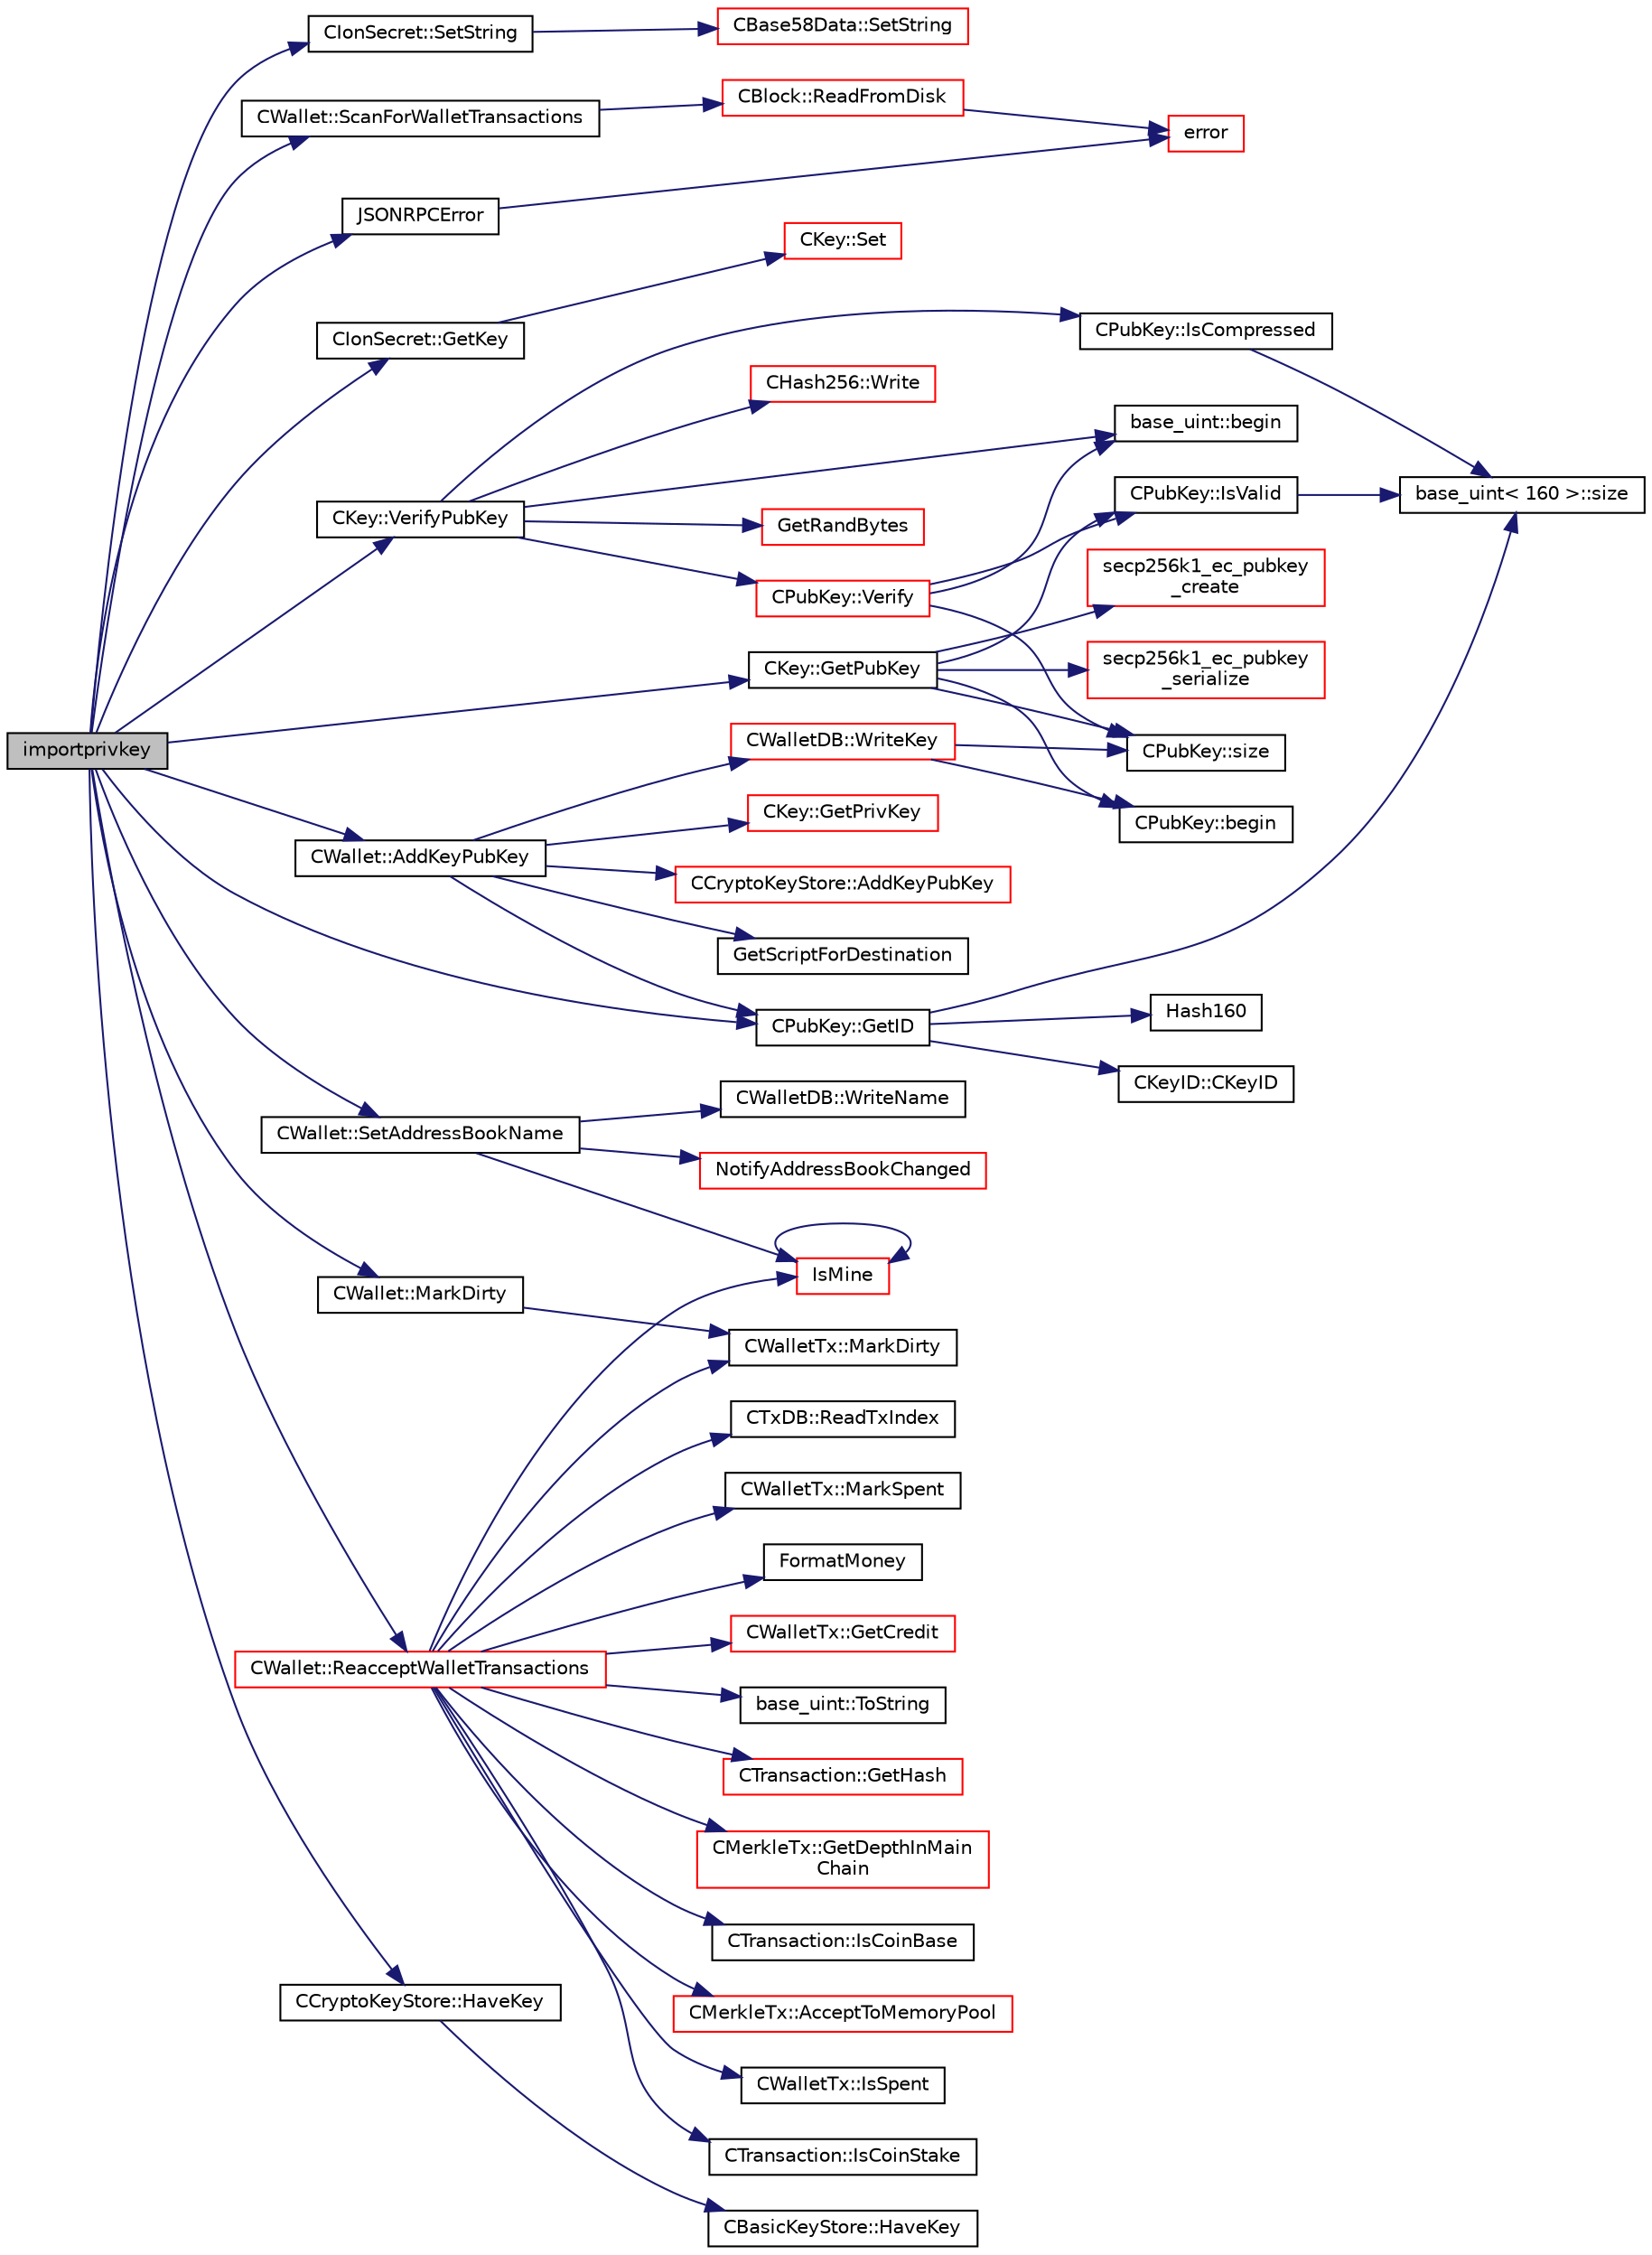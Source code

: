 digraph "importprivkey"
{
  edge [fontname="Helvetica",fontsize="10",labelfontname="Helvetica",labelfontsize="10"];
  node [fontname="Helvetica",fontsize="10",shape=record];
  rankdir="LR";
  Node307 [label="importprivkey",height=0.2,width=0.4,color="black", fillcolor="grey75", style="filled", fontcolor="black"];
  Node307 -> Node308 [color="midnightblue",fontsize="10",style="solid",fontname="Helvetica"];
  Node308 [label="CIonSecret::SetString",height=0.2,width=0.4,color="black", fillcolor="white", style="filled",URL="$d3/d88/class_c_ion_secret.html#a0b279b6a41b2992fae7d3f70f7977f1c"];
  Node308 -> Node309 [color="midnightblue",fontsize="10",style="solid",fontname="Helvetica"];
  Node309 [label="CBase58Data::SetString",height=0.2,width=0.4,color="red", fillcolor="white", style="filled",URL="$d2/d08/class_c_base58_data.html#a250fa3bc97d03c7d87de5485c8b49b57"];
  Node307 -> Node318 [color="midnightblue",fontsize="10",style="solid",fontname="Helvetica"];
  Node318 [label="JSONRPCError",height=0.2,width=0.4,color="black", fillcolor="white", style="filled",URL="$d2/d30/rpcprotocol_8cpp.html#a17b1bb111ab339efc951929834766039"];
  Node318 -> Node319 [color="midnightblue",fontsize="10",style="solid",fontname="Helvetica"];
  Node319 [label="error",height=0.2,width=0.4,color="red", fillcolor="white", style="filled",URL="$d8/d3c/util_8h.html#af8985880cf4ef26df0a5aa2ffcb76662"];
  Node307 -> Node329 [color="midnightblue",fontsize="10",style="solid",fontname="Helvetica"];
  Node329 [label="CIonSecret::GetKey",height=0.2,width=0.4,color="black", fillcolor="white", style="filled",URL="$d3/d88/class_c_ion_secret.html#a5220650629f8d852bd6cffeec00df235"];
  Node329 -> Node330 [color="midnightblue",fontsize="10",style="solid",fontname="Helvetica"];
  Node330 [label="CKey::Set",height=0.2,width=0.4,color="red", fillcolor="white", style="filled",URL="$d2/d63/class_c_key.html#aaa13d5f08456bba094210c5eeabf64c8"];
  Node307 -> Node336 [color="midnightblue",fontsize="10",style="solid",fontname="Helvetica"];
  Node336 [label="CKey::GetPubKey",height=0.2,width=0.4,color="black", fillcolor="white", style="filled",URL="$d2/d63/class_c_key.html#aa1085c59603a62db6ec776300f250337"];
  Node336 -> Node337 [color="midnightblue",fontsize="10",style="solid",fontname="Helvetica"];
  Node337 [label="secp256k1_ec_pubkey\l_create",height=0.2,width=0.4,color="red", fillcolor="white", style="filled",URL="$d7/dd3/secp256k1_8h.html#a7438071aa8a6dc4697abe4f4659f2161",tooltip="Compute the public key for a secret key. "];
  Node336 -> Node346 [color="midnightblue",fontsize="10",style="solid",fontname="Helvetica"];
  Node346 [label="secp256k1_ec_pubkey\l_serialize",height=0.2,width=0.4,color="red", fillcolor="white", style="filled",URL="$d7/dd3/secp256k1_8h.html#a34977bf00322e510e881160c421836d7",tooltip="Serialize a pubkey object into a serialized byte sequence. "];
  Node336 -> Node353 [color="midnightblue",fontsize="10",style="solid",fontname="Helvetica"];
  Node353 [label="CPubKey::begin",height=0.2,width=0.4,color="black", fillcolor="white", style="filled",URL="$da/d4e/class_c_pub_key.html#a859ab9909d68092d6d4fc739237ab358"];
  Node336 -> Node354 [color="midnightblue",fontsize="10",style="solid",fontname="Helvetica"];
  Node354 [label="CPubKey::size",height=0.2,width=0.4,color="black", fillcolor="white", style="filled",URL="$da/d4e/class_c_pub_key.html#a6bb28fcf0a5f799c69f5b7269363b309"];
  Node336 -> Node355 [color="midnightblue",fontsize="10",style="solid",fontname="Helvetica"];
  Node355 [label="CPubKey::IsValid",height=0.2,width=0.4,color="black", fillcolor="white", style="filled",URL="$da/d4e/class_c_pub_key.html#a4fa94293cf8577fd039b9a133f6c7f30"];
  Node355 -> Node356 [color="midnightblue",fontsize="10",style="solid",fontname="Helvetica"];
  Node356 [label="base_uint\< 160 \>::size",height=0.2,width=0.4,color="black", fillcolor="white", style="filled",URL="$da/df7/classbase__uint.html#a1f49b034e686269601ea89b0319b8004"];
  Node307 -> Node357 [color="midnightblue",fontsize="10",style="solid",fontname="Helvetica"];
  Node357 [label="CKey::VerifyPubKey",height=0.2,width=0.4,color="black", fillcolor="white", style="filled",URL="$d2/d63/class_c_key.html#ac53425b8d0f89067bce781c485101b20",tooltip="Verify thoroughly whether a private key and a public key match. "];
  Node357 -> Node358 [color="midnightblue",fontsize="10",style="solid",fontname="Helvetica"];
  Node358 [label="CPubKey::IsCompressed",height=0.2,width=0.4,color="black", fillcolor="white", style="filled",URL="$da/d4e/class_c_pub_key.html#a25f8b70340ad20ddab0f80ec4cee9396"];
  Node358 -> Node356 [color="midnightblue",fontsize="10",style="solid",fontname="Helvetica"];
  Node357 -> Node359 [color="midnightblue",fontsize="10",style="solid",fontname="Helvetica"];
  Node359 [label="GetRandBytes",height=0.2,width=0.4,color="red", fillcolor="white", style="filled",URL="$df/d2d/util_8cpp.html#acf52c2aa8213c7b15e26594a2264ed8a"];
  Node357 -> Node362 [color="midnightblue",fontsize="10",style="solid",fontname="Helvetica"];
  Node362 [label="CHash256::Write",height=0.2,width=0.4,color="red", fillcolor="white", style="filled",URL="$d4/dec/class_c_hash256.html#a9cc25033c6435cb28e2e8e377c949a7a"];
  Node357 -> Node364 [color="midnightblue",fontsize="10",style="solid",fontname="Helvetica"];
  Node364 [label="base_uint::begin",height=0.2,width=0.4,color="black", fillcolor="white", style="filled",URL="$da/df7/classbase__uint.html#aaa32054bf4e8fbb31d54a75f6065174d"];
  Node357 -> Node365 [color="midnightblue",fontsize="10",style="solid",fontname="Helvetica"];
  Node365 [label="CPubKey::Verify",height=0.2,width=0.4,color="red", fillcolor="white", style="filled",URL="$da/d4e/class_c_pub_key.html#a5b3fef213b227394ca9d0a1e3baa957e"];
  Node365 -> Node355 [color="midnightblue",fontsize="10",style="solid",fontname="Helvetica"];
  Node365 -> Node354 [color="midnightblue",fontsize="10",style="solid",fontname="Helvetica"];
  Node365 -> Node364 [color="midnightblue",fontsize="10",style="solid",fontname="Helvetica"];
  Node307 -> Node380 [color="midnightblue",fontsize="10",style="solid",fontname="Helvetica"];
  Node380 [label="CPubKey::GetID",height=0.2,width=0.4,color="black", fillcolor="white", style="filled",URL="$da/d4e/class_c_pub_key.html#a2675f7e6f72eff68e7a5227289feb021"];
  Node380 -> Node381 [color="midnightblue",fontsize="10",style="solid",fontname="Helvetica"];
  Node381 [label="CKeyID::CKeyID",height=0.2,width=0.4,color="black", fillcolor="white", style="filled",URL="$dd/d88/class_c_key_i_d.html#a01dbd3c37820a2ffe89d106c6a7cf53d"];
  Node380 -> Node382 [color="midnightblue",fontsize="10",style="solid",fontname="Helvetica"];
  Node382 [label="Hash160",height=0.2,width=0.4,color="black", fillcolor="white", style="filled",URL="$db/dfb/hash_8h.html#a4490f70ddae16e9e48460a0416a48a6b"];
  Node380 -> Node356 [color="midnightblue",fontsize="10",style="solid",fontname="Helvetica"];
  Node307 -> Node383 [color="midnightblue",fontsize="10",style="solid",fontname="Helvetica"];
  Node383 [label="CWallet::MarkDirty",height=0.2,width=0.4,color="black", fillcolor="white", style="filled",URL="$d2/de5/class_c_wallet.html#a26fd9a9f48230daf346500d2afb6115e"];
  Node383 -> Node384 [color="midnightblue",fontsize="10",style="solid",fontname="Helvetica"];
  Node384 [label="CWalletTx::MarkDirty",height=0.2,width=0.4,color="black", fillcolor="white", style="filled",URL="$d6/d53/class_c_wallet_tx.html#ac8a376bcb955e437489504dc596b43cf"];
  Node307 -> Node385 [color="midnightblue",fontsize="10",style="solid",fontname="Helvetica"];
  Node385 [label="CWallet::SetAddressBookName",height=0.2,width=0.4,color="black", fillcolor="white", style="filled",URL="$d2/de5/class_c_wallet.html#a95d2dd3693db562aa11afbecf33e1276"];
  Node385 -> Node386 [color="midnightblue",fontsize="10",style="solid",fontname="Helvetica"];
  Node386 [label="NotifyAddressBookChanged",height=0.2,width=0.4,color="red", fillcolor="white", style="filled",URL="$d8/d9b/walletmodel_8cpp.html#ab4e3d5ba1daba2e9a4cdd0d20bf25833"];
  Node385 -> Node391 [color="midnightblue",fontsize="10",style="solid",fontname="Helvetica"];
  Node391 [label="IsMine",height=0.2,width=0.4,color="red", fillcolor="white", style="filled",URL="$dd/d0f/script_8cpp.html#adc59cf67d903c1ba1ef225561b85bfce"];
  Node391 -> Node391 [color="midnightblue",fontsize="10",style="solid",fontname="Helvetica"];
  Node385 -> Node393 [color="midnightblue",fontsize="10",style="solid",fontname="Helvetica"];
  Node393 [label="CWalletDB::WriteName",height=0.2,width=0.4,color="black", fillcolor="white", style="filled",URL="$d4/d90/class_c_wallet_d_b.html#ad1b3bce77e9dd6ddd8c668a469c38f0a"];
  Node307 -> Node394 [color="midnightblue",fontsize="10",style="solid",fontname="Helvetica"];
  Node394 [label="CCryptoKeyStore::HaveKey",height=0.2,width=0.4,color="black", fillcolor="white", style="filled",URL="$db/dad/class_c_crypto_key_store.html#a6c115cf1fc4129b43c8846b3d51d8ff5"];
  Node394 -> Node395 [color="midnightblue",fontsize="10",style="solid",fontname="Helvetica"];
  Node395 [label="CBasicKeyStore::HaveKey",height=0.2,width=0.4,color="black", fillcolor="white", style="filled",URL="$db/db1/class_c_basic_key_store.html#afc99762e3e58f93e198d85ecfdf5804a"];
  Node307 -> Node396 [color="midnightblue",fontsize="10",style="solid",fontname="Helvetica"];
  Node396 [label="CWallet::AddKeyPubKey",height=0.2,width=0.4,color="black", fillcolor="white", style="filled",URL="$d2/de5/class_c_wallet.html#a3240da36cd717146296969227a3e0bd5"];
  Node396 -> Node397 [color="midnightblue",fontsize="10",style="solid",fontname="Helvetica"];
  Node397 [label="CCryptoKeyStore::AddKeyPubKey",height=0.2,width=0.4,color="red", fillcolor="white", style="filled",URL="$db/dad/class_c_crypto_key_store.html#a340109b8673267676a34664a76ed3274"];
  Node396 -> Node406 [color="midnightblue",fontsize="10",style="solid",fontname="Helvetica"];
  Node406 [label="GetScriptForDestination",height=0.2,width=0.4,color="black", fillcolor="white", style="filled",URL="$dd/d0f/script_8cpp.html#ae40f28d3b46c21033f6ee1f1200d0321"];
  Node396 -> Node380 [color="midnightblue",fontsize="10",style="solid",fontname="Helvetica"];
  Node396 -> Node407 [color="midnightblue",fontsize="10",style="solid",fontname="Helvetica"];
  Node407 [label="CWalletDB::WriteKey",height=0.2,width=0.4,color="red", fillcolor="white", style="filled",URL="$d4/d90/class_c_wallet_d_b.html#a7ebef5e0c7f604aa2159ba96d527e3a2"];
  Node407 -> Node354 [color="midnightblue",fontsize="10",style="solid",fontname="Helvetica"];
  Node407 -> Node353 [color="midnightblue",fontsize="10",style="solid",fontname="Helvetica"];
  Node396 -> Node409 [color="midnightblue",fontsize="10",style="solid",fontname="Helvetica"];
  Node409 [label="CKey::GetPrivKey",height=0.2,width=0.4,color="red", fillcolor="white", style="filled",URL="$d2/d63/class_c_key.html#a91b6ecf71cc16e0b05ce79ec9276e729"];
  Node307 -> Node411 [color="midnightblue",fontsize="10",style="solid",fontname="Helvetica"];
  Node411 [label="CWallet::ScanForWalletTransactions",height=0.2,width=0.4,color="black", fillcolor="white", style="filled",URL="$d2/de5/class_c_wallet.html#a979a17e80e4897ed1f4ae9a4be7c493c"];
  Node411 -> Node412 [color="midnightblue",fontsize="10",style="solid",fontname="Helvetica"];
  Node412 [label="CBlock::ReadFromDisk",height=0.2,width=0.4,color="red", fillcolor="white", style="filled",URL="$d3/d51/class_c_block.html#a77a1b1e9902e1e557d762f5a5f325cd8"];
  Node412 -> Node319 [color="midnightblue",fontsize="10",style="solid",fontname="Helvetica"];
  Node307 -> Node418 [color="midnightblue",fontsize="10",style="solid",fontname="Helvetica"];
  Node418 [label="CWallet::ReacceptWalletTransactions",height=0.2,width=0.4,color="red", fillcolor="white", style="filled",URL="$d2/de5/class_c_wallet.html#a796c23450c8482e10e0c75ae5c1fa8ed"];
  Node418 -> Node419 [color="midnightblue",fontsize="10",style="solid",fontname="Helvetica"];
  Node419 [label="CTransaction::GetHash",height=0.2,width=0.4,color="red", fillcolor="white", style="filled",URL="$df/d43/class_c_transaction.html#a0b46d80e82ca324e82c2ce3fc1492bfa"];
  Node418 -> Node422 [color="midnightblue",fontsize="10",style="solid",fontname="Helvetica"];
  Node422 [label="CMerkleTx::GetDepthInMain\lChain",height=0.2,width=0.4,color="red", fillcolor="white", style="filled",URL="$d1/dff/class_c_merkle_tx.html#a887a9f1a0b7fc64b43e42cec76b38ef9"];
  Node418 -> Node425 [color="midnightblue",fontsize="10",style="solid",fontname="Helvetica"];
  Node425 [label="CTransaction::IsCoinBase",height=0.2,width=0.4,color="black", fillcolor="white", style="filled",URL="$df/d43/class_c_transaction.html#a96256e8ac1bf79ad9c057e48c41132dd"];
  Node418 -> Node426 [color="midnightblue",fontsize="10",style="solid",fontname="Helvetica"];
  Node426 [label="CMerkleTx::AcceptToMemoryPool",height=0.2,width=0.4,color="red", fillcolor="white", style="filled",URL="$d1/dff/class_c_merkle_tx.html#a61126e811a53b941b3efdf5a4e83db90"];
  Node418 -> Node505 [color="midnightblue",fontsize="10",style="solid",fontname="Helvetica"];
  Node505 [label="CWalletTx::IsSpent",height=0.2,width=0.4,color="black", fillcolor="white", style="filled",URL="$d6/d53/class_c_wallet_tx.html#a6b01c779a9ddc9d3554b7ec1b770f512"];
  Node418 -> Node434 [color="midnightblue",fontsize="10",style="solid",fontname="Helvetica"];
  Node434 [label="CTransaction::IsCoinStake",height=0.2,width=0.4,color="black", fillcolor="white", style="filled",URL="$df/d43/class_c_transaction.html#ace4278a41a296d40dcf5fb2b9cf007ec"];
  Node418 -> Node458 [color="midnightblue",fontsize="10",style="solid",fontname="Helvetica"];
  Node458 [label="CTxDB::ReadTxIndex",height=0.2,width=0.4,color="black", fillcolor="white", style="filled",URL="$d9/d8d/class_c_tx_d_b.html#a8a138e5dcc3ef98991abaa16eaa8ddeb"];
  Node418 -> Node391 [color="midnightblue",fontsize="10",style="solid",fontname="Helvetica"];
  Node418 -> Node506 [color="midnightblue",fontsize="10",style="solid",fontname="Helvetica"];
  Node506 [label="CWalletTx::MarkSpent",height=0.2,width=0.4,color="black", fillcolor="white", style="filled",URL="$d6/d53/class_c_wallet_tx.html#af2fc13459e324ad2b3f7c9914d86e7c8"];
  Node418 -> Node507 [color="midnightblue",fontsize="10",style="solid",fontname="Helvetica"];
  Node507 [label="FormatMoney",height=0.2,width=0.4,color="black", fillcolor="white", style="filled",URL="$df/d2d/util_8cpp.html#a3293aaba439017a99a494cbf39fb5681"];
  Node418 -> Node508 [color="midnightblue",fontsize="10",style="solid",fontname="Helvetica"];
  Node508 [label="CWalletTx::GetCredit",height=0.2,width=0.4,color="red", fillcolor="white", style="filled",URL="$d6/d53/class_c_wallet_tx.html#a176e9ecbafbee27d604acbab9804885d"];
  Node418 -> Node459 [color="midnightblue",fontsize="10",style="solid",fontname="Helvetica"];
  Node459 [label="base_uint::ToString",height=0.2,width=0.4,color="black", fillcolor="white", style="filled",URL="$da/df7/classbase__uint.html#acccba4d9d51a0c36261718ca0cbb293b"];
  Node418 -> Node384 [color="midnightblue",fontsize="10",style="solid",fontname="Helvetica"];
}
